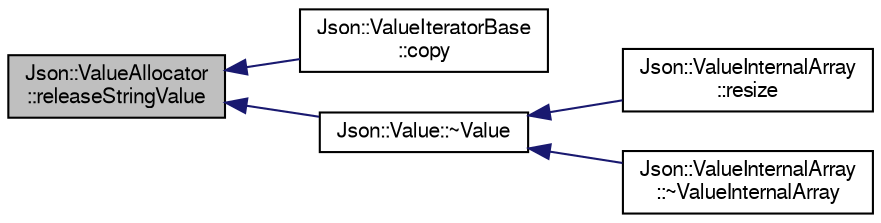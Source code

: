 digraph "Json::ValueAllocator::releaseStringValue"
{
  edge [fontname="FreeSans",fontsize="10",labelfontname="FreeSans",labelfontsize="10"];
  node [fontname="FreeSans",fontsize="10",shape=record];
  rankdir="LR";
  Node1 [label="Json::ValueAllocator\l::releaseStringValue",height=0.2,width=0.4,color="black", fillcolor="grey75", style="filled" fontcolor="black"];
  Node1 -> Node2 [dir="back",color="midnightblue",fontsize="10",style="solid",fontname="FreeSans"];
  Node2 [label="Json::ValueIteratorBase\l::copy",height=0.2,width=0.4,color="black", fillcolor="white", style="filled",URL="$class_json_1_1_value_iterator_base.html#a938659a563d99d0199b655b3747367f2"];
  Node1 -> Node3 [dir="back",color="midnightblue",fontsize="10",style="solid",fontname="FreeSans"];
  Node3 [label="Json::Value::~Value",height=0.2,width=0.4,color="black", fillcolor="white", style="filled",URL="$class_json_1_1_value.html#a287dea48da3912d02756735bf677b27b"];
  Node3 -> Node4 [dir="back",color="midnightblue",fontsize="10",style="solid",fontname="FreeSans"];
  Node4 [label="Json::ValueInternalArray\l::resize",height=0.2,width=0.4,color="black", fillcolor="white", style="filled",URL="$class_json_1_1_value_internal_array.html#a1cb5e2a7587f0e5e320d60ac1a39e14f"];
  Node3 -> Node5 [dir="back",color="midnightblue",fontsize="10",style="solid",fontname="FreeSans"];
  Node5 [label="Json::ValueInternalArray\l::~ValueInternalArray",height=0.2,width=0.4,color="black", fillcolor="white", style="filled",URL="$class_json_1_1_value_internal_array.html#a005321bd2242149b6920a63aec411017"];
}

